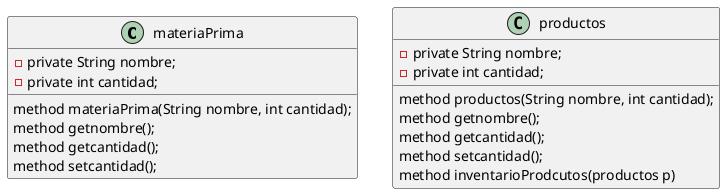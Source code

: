 @startuml
class materiaPrima{
-private String nombre;
-private int cantidad;

method materiaPrima(String nombre, int cantidad);
method getnombre();
method getcantidad();
method setcantidad();

}
class productos{
-private String nombre;
-private int cantidad;

method productos(String nombre, int cantidad);
method getnombre();
method getcantidad();
method setcantidad();
method inventarioProdcutos(productos p)

}

@enduml
